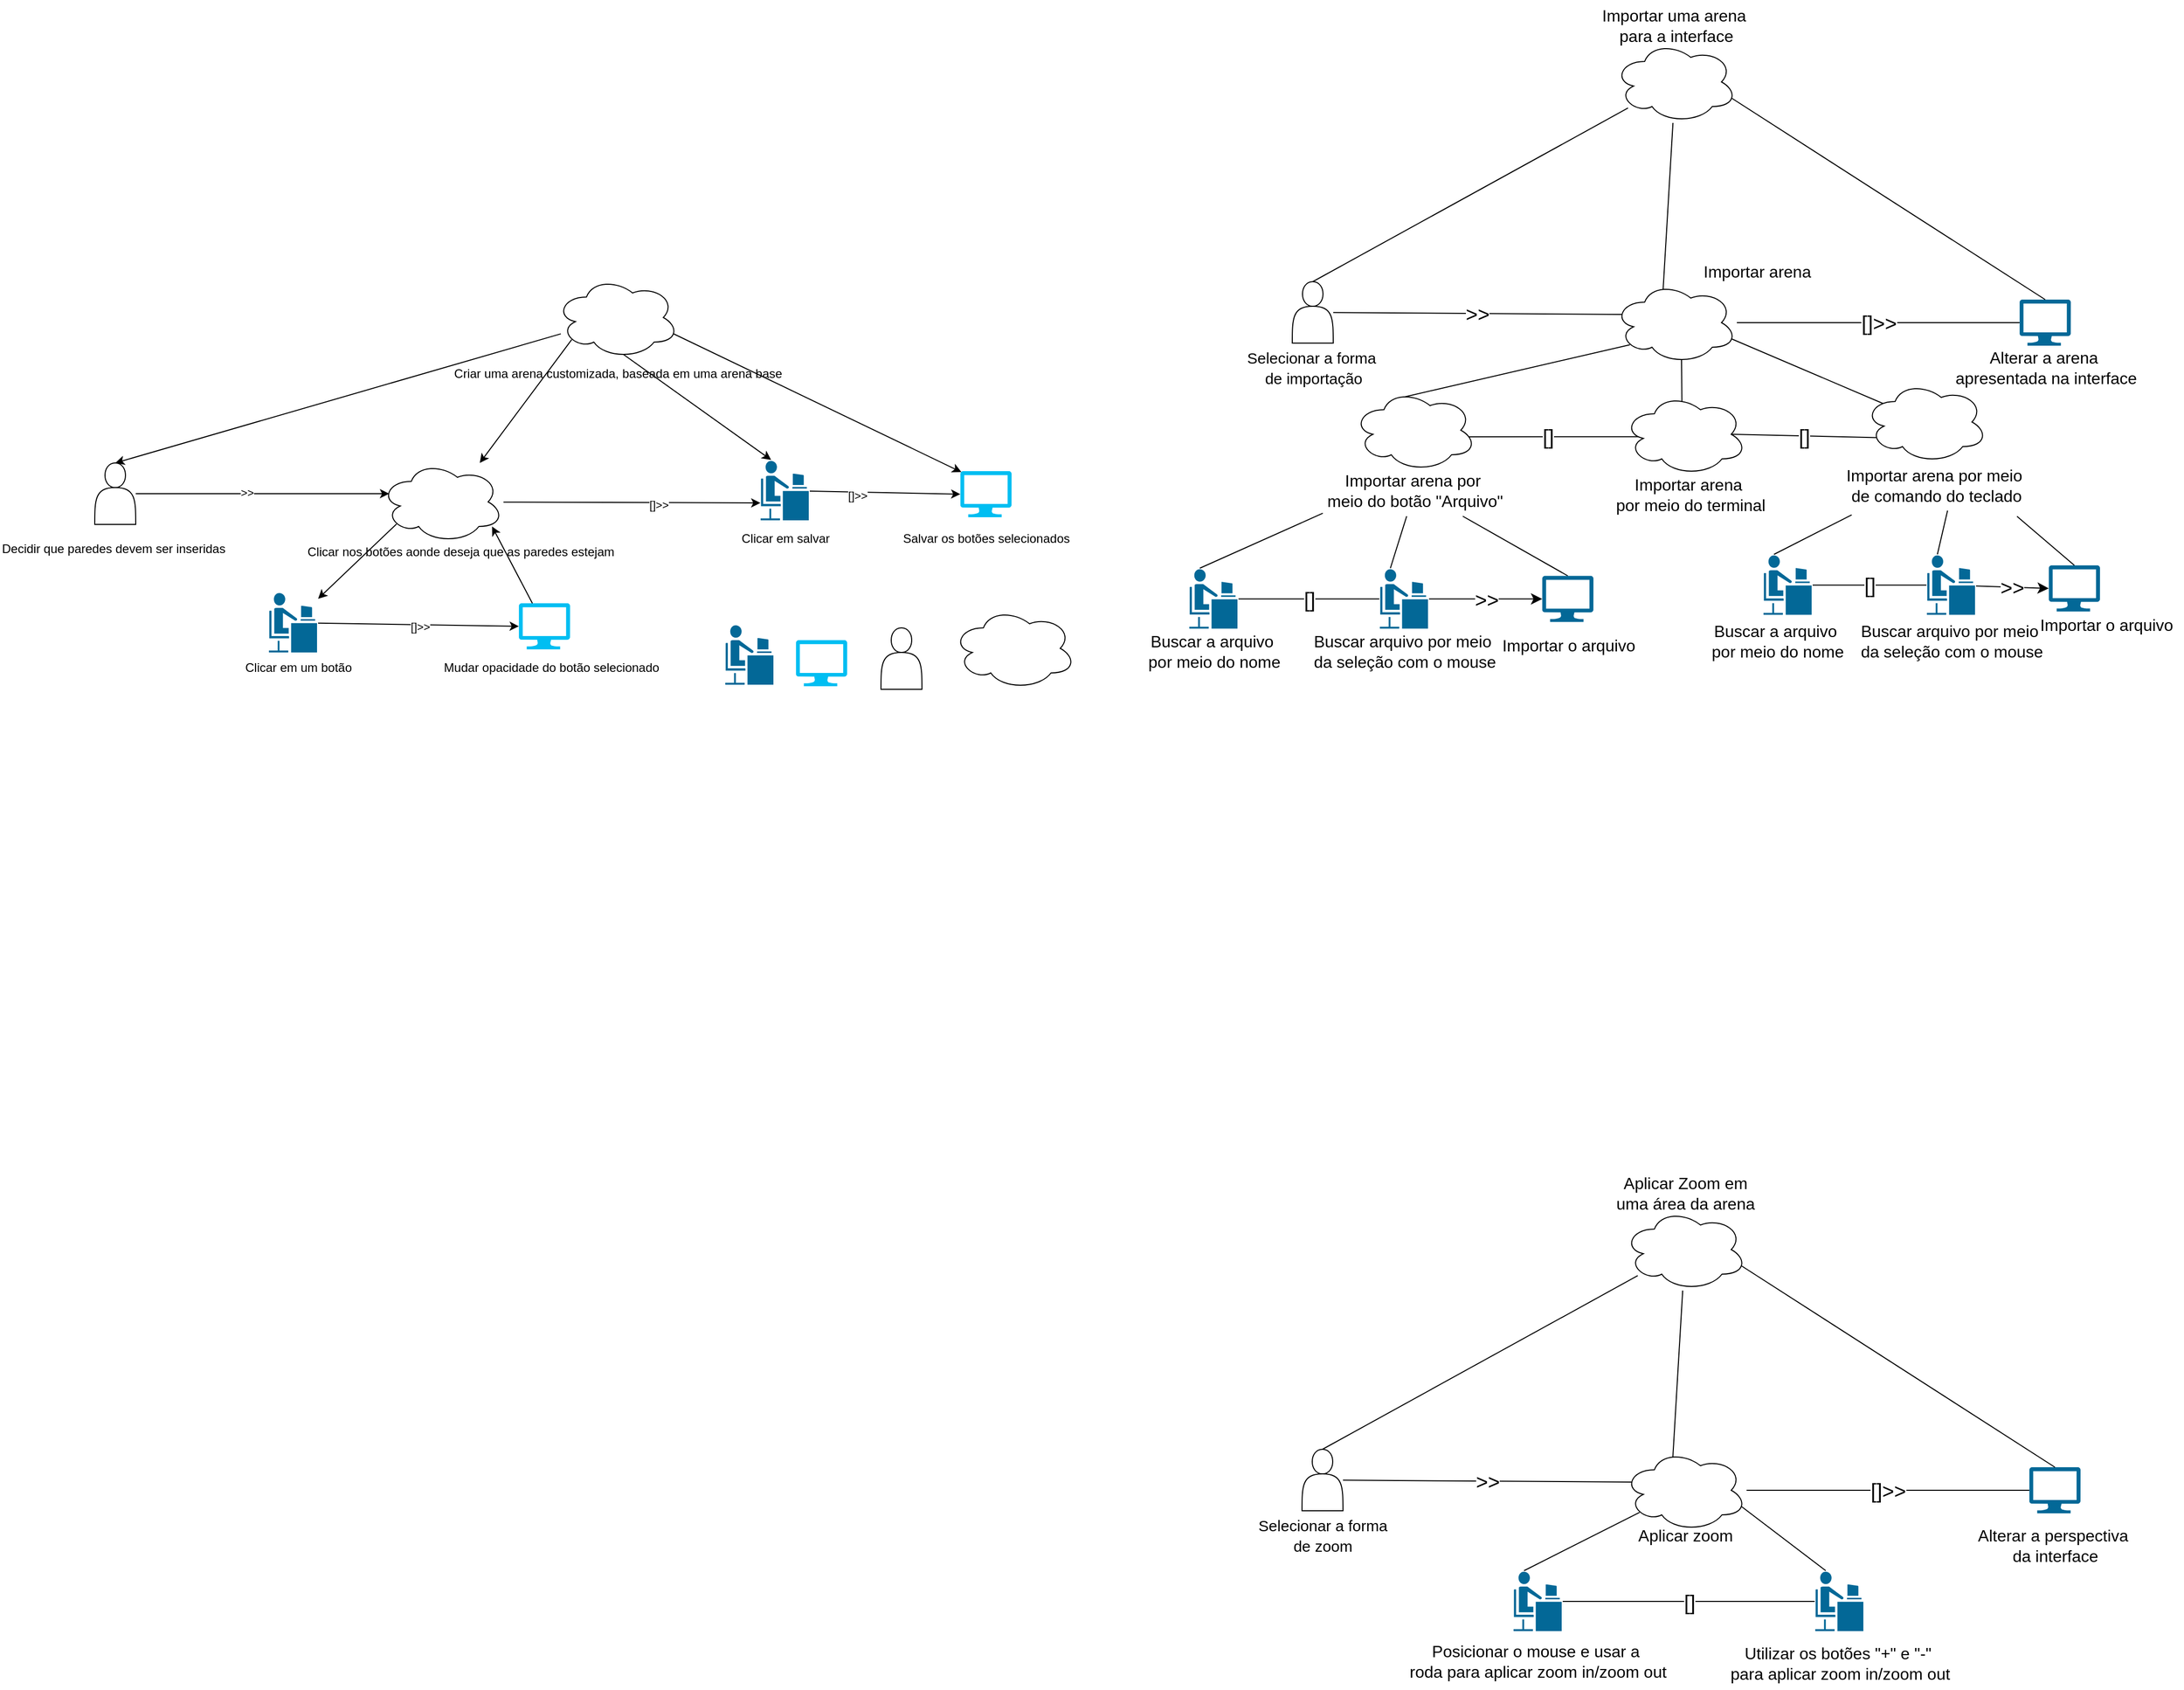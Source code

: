 <mxfile version="28.2.5">
  <diagram id="hxTzIv7vpmgUYz71Nf99" name="Página-1">
    <mxGraphModel dx="1412" dy="1537" grid="0" gridSize="10" guides="1" tooltips="1" connect="1" arrows="1" fold="1" page="0" pageScale="1" pageWidth="827" pageHeight="1169" math="0" shadow="0">
      <root>
        <mxCell id="0" />
        <mxCell id="1" parent="0" />
        <mxCell id="KDZxVL8id48o2jDcS9Ab-3" value="" style="shape=actor;whiteSpace=wrap;html=1;" parent="1" vertex="1">
          <mxGeometry x="930" y="83" width="40" height="60" as="geometry" />
        </mxCell>
        <mxCell id="KDZxVL8id48o2jDcS9Ab-5" style="rounded=0;orthogonalLoop=1;jettySize=auto;html=1;entryX=0.5;entryY=0;entryDx=0;entryDy=0;" parent="1" source="KDZxVL8id48o2jDcS9Ab-10" target="KDZxVL8id48o2jDcS9Ab-8" edge="1">
          <mxGeometry relative="1" as="geometry" />
        </mxCell>
        <mxCell id="KDZxVL8id48o2jDcS9Ab-6" style="edgeStyle=orthogonalEdgeStyle;rounded=0;orthogonalLoop=1;jettySize=auto;html=1;entryX=0.07;entryY=0.4;entryDx=0;entryDy=0;entryPerimeter=0;" parent="1" source="KDZxVL8id48o2jDcS9Ab-8" target="KDZxVL8id48o2jDcS9Ab-21" edge="1">
          <mxGeometry relative="1" as="geometry">
            <mxPoint x="491.99" y="-48" as="targetPoint" />
          </mxGeometry>
        </mxCell>
        <mxCell id="KDZxVL8id48o2jDcS9Ab-7" value="&amp;gt;&amp;gt;" style="edgeLabel;html=1;align=center;verticalAlign=middle;resizable=0;points=[];" parent="KDZxVL8id48o2jDcS9Ab-6" vertex="1" connectable="0">
          <mxGeometry x="-0.123" y="1" relative="1" as="geometry">
            <mxPoint as="offset" />
          </mxGeometry>
        </mxCell>
        <mxCell id="KDZxVL8id48o2jDcS9Ab-8" value="" style="shape=actor;whiteSpace=wrap;html=1;" parent="1" vertex="1">
          <mxGeometry x="162.5" y="-78" width="40" height="60" as="geometry" />
        </mxCell>
        <mxCell id="KDZxVL8id48o2jDcS9Ab-9" style="edgeStyle=none;rounded=0;orthogonalLoop=1;jettySize=auto;html=1;exitX=0.13;exitY=0.77;exitDx=0;exitDy=0;exitPerimeter=0;" parent="1" source="KDZxVL8id48o2jDcS9Ab-10" edge="1">
          <mxGeometry relative="1" as="geometry">
            <mxPoint x="538.36" y="-78" as="targetPoint" />
          </mxGeometry>
        </mxCell>
        <mxCell id="KDZxVL8id48o2jDcS9Ab-10" value="" style="ellipse;shape=cloud;whiteSpace=wrap;html=1;" parent="1" vertex="1">
          <mxGeometry x="612.5" y="-260" width="120" height="80" as="geometry" />
        </mxCell>
        <mxCell id="KDZxVL8id48o2jDcS9Ab-11" value="Criar uma arena customizada, baseada em uma arena base" style="text;html=1;align=center;verticalAlign=middle;resizable=0;points=[];autosize=1;strokeColor=none;fillColor=none;" parent="1" vertex="1">
          <mxGeometry x="502.5" y="-180" width="340" height="30" as="geometry" />
        </mxCell>
        <mxCell id="KDZxVL8id48o2jDcS9Ab-12" value="Decidir que paredes devem ser inseridas" style="text;whiteSpace=wrap;" parent="1" vertex="1">
          <mxGeometry x="70" y="-8" width="225" height="40" as="geometry" />
        </mxCell>
        <mxCell id="KDZxVL8id48o2jDcS9Ab-13" value="Salvar os botões selecionados" style="text;whiteSpace=wrap;align=center;" parent="1" vertex="1">
          <mxGeometry x="932.5" y="-18" width="200" height="40" as="geometry" />
        </mxCell>
        <mxCell id="KDZxVL8id48o2jDcS9Ab-14" value="" style="shape=mxgraph.cisco.people.androgenous_person;html=1;pointerEvents=1;dashed=0;fillColor=#036897;strokeColor=#ffffff;strokeWidth=2;verticalLabelPosition=bottom;verticalAlign=top;align=center;outlineConnect=0;" parent="1" vertex="1">
          <mxGeometry x="811.5" y="-81" width="49" height="60" as="geometry" />
        </mxCell>
        <mxCell id="KDZxVL8id48o2jDcS9Ab-15" value="Clicar nos botões aonde deseja que as paredes estejam" style="text;whiteSpace=wrap;align=center;" parent="1" vertex="1">
          <mxGeometry x="354.5" y="-5" width="330" height="40" as="geometry" />
        </mxCell>
        <mxCell id="KDZxVL8id48o2jDcS9Ab-16" value="Clicar em salvar" style="text;whiteSpace=wrap;align=center;" parent="1" vertex="1">
          <mxGeometry x="777" y="-18" width="120" height="40" as="geometry" />
        </mxCell>
        <mxCell id="KDZxVL8id48o2jDcS9Ab-17" value="" style="verticalLabelPosition=bottom;html=1;verticalAlign=top;align=center;strokeColor=none;fillColor=#00BEF2;shape=mxgraph.azure.computer;pointerEvents=1;" parent="1" vertex="1">
          <mxGeometry x="1007.5" y="-70" width="50" height="45" as="geometry" />
        </mxCell>
        <mxCell id="KDZxVL8id48o2jDcS9Ab-18" style="edgeStyle=none;rounded=0;orthogonalLoop=1;jettySize=auto;html=1;exitX=0.55;exitY=0.95;exitDx=0;exitDy=0;exitPerimeter=0;entryX=0.23;entryY=0;entryDx=0;entryDy=0;entryPerimeter=0;" parent="1" source="KDZxVL8id48o2jDcS9Ab-10" target="KDZxVL8id48o2jDcS9Ab-14" edge="1">
          <mxGeometry relative="1" as="geometry" />
        </mxCell>
        <mxCell id="KDZxVL8id48o2jDcS9Ab-19" style="edgeStyle=none;rounded=0;orthogonalLoop=1;jettySize=auto;html=1;exitX=0.96;exitY=0.7;exitDx=0;exitDy=0;exitPerimeter=0;entryX=0.02;entryY=0.02;entryDx=0;entryDy=0;entryPerimeter=0;" parent="1" source="KDZxVL8id48o2jDcS9Ab-10" target="KDZxVL8id48o2jDcS9Ab-17" edge="1">
          <mxGeometry relative="1" as="geometry" />
        </mxCell>
        <mxCell id="KDZxVL8id48o2jDcS9Ab-20" style="edgeStyle=none;html=1;exitX=0.13;exitY=0.77;exitDx=0;exitDy=0;exitPerimeter=0;" parent="1" source="KDZxVL8id48o2jDcS9Ab-21" target="KDZxVL8id48o2jDcS9Ab-22" edge="1">
          <mxGeometry relative="1" as="geometry" />
        </mxCell>
        <mxCell id="KDZxVL8id48o2jDcS9Ab-21" value="" style="ellipse;shape=cloud;whiteSpace=wrap;html=1;" parent="1" vertex="1">
          <mxGeometry x="441.5" y="-80" width="120" height="80" as="geometry" />
        </mxCell>
        <mxCell id="KDZxVL8id48o2jDcS9Ab-22" value="" style="shape=mxgraph.cisco.people.androgenous_person;html=1;pointerEvents=1;dashed=0;fillColor=#036897;strokeColor=#ffffff;strokeWidth=2;verticalLabelPosition=bottom;verticalAlign=top;align=center;outlineConnect=0;" parent="1" vertex="1">
          <mxGeometry x="331.5" y="48" width="49" height="60" as="geometry" />
        </mxCell>
        <mxCell id="KDZxVL8id48o2jDcS9Ab-23" value="" style="verticalLabelPosition=bottom;html=1;verticalAlign=top;align=center;strokeColor=none;fillColor=#00BEF2;shape=mxgraph.azure.computer;pointerEvents=1;" parent="1" vertex="1">
          <mxGeometry x="576.5" y="59" width="50" height="45" as="geometry" />
        </mxCell>
        <mxCell id="KDZxVL8id48o2jDcS9Ab-24" style="edgeStyle=none;html=1;entryX=0.907;entryY=0.8;entryDx=0;entryDy=0;entryPerimeter=0;" parent="1" source="KDZxVL8id48o2jDcS9Ab-23" target="KDZxVL8id48o2jDcS9Ab-21" edge="1">
          <mxGeometry relative="1" as="geometry" />
        </mxCell>
        <mxCell id="KDZxVL8id48o2jDcS9Ab-25" style="edgeStyle=none;html=1;entryX=0;entryY=0.5;entryDx=0;entryDy=0;entryPerimeter=0;" parent="1" source="KDZxVL8id48o2jDcS9Ab-22" target="KDZxVL8id48o2jDcS9Ab-23" edge="1">
          <mxGeometry relative="1" as="geometry" />
        </mxCell>
        <mxCell id="KDZxVL8id48o2jDcS9Ab-26" value="[]&amp;gt;&amp;gt;" style="edgeLabel;html=1;align=center;verticalAlign=middle;resizable=0;points=[];" parent="KDZxVL8id48o2jDcS9Ab-25" vertex="1" connectable="0">
          <mxGeometry x="0.009" y="-2" relative="1" as="geometry">
            <mxPoint as="offset" />
          </mxGeometry>
        </mxCell>
        <mxCell id="KDZxVL8id48o2jDcS9Ab-27" value="Clicar em um botão" style="text;html=1;align=center;verticalAlign=middle;resizable=0;points=[];autosize=1;strokeColor=none;fillColor=none;" parent="1" vertex="1">
          <mxGeometry x="299.5" y="109" width="122" height="26" as="geometry" />
        </mxCell>
        <mxCell id="KDZxVL8id48o2jDcS9Ab-28" value="Mudar opacidade do botão selecionado" style="text;html=1;align=center;verticalAlign=middle;resizable=0;points=[];autosize=1;strokeColor=none;fillColor=none;" parent="1" vertex="1">
          <mxGeometry x="493.5" y="109" width="228" height="26" as="geometry" />
        </mxCell>
        <mxCell id="KDZxVL8id48o2jDcS9Ab-29" style="edgeStyle=none;html=1;entryX=0.016;entryY=0.7;entryDx=0;entryDy=0;entryPerimeter=0;" parent="1" source="KDZxVL8id48o2jDcS9Ab-21" target="KDZxVL8id48o2jDcS9Ab-14" edge="1">
          <mxGeometry relative="1" as="geometry" />
        </mxCell>
        <mxCell id="KDZxVL8id48o2jDcS9Ab-30" value="[]&amp;gt;&amp;gt;" style="edgeLabel;html=1;align=center;verticalAlign=middle;resizable=0;points=[];" parent="KDZxVL8id48o2jDcS9Ab-29" vertex="1" connectable="0">
          <mxGeometry x="0.203" y="-2" relative="1" as="geometry">
            <mxPoint as="offset" />
          </mxGeometry>
        </mxCell>
        <mxCell id="KDZxVL8id48o2jDcS9Ab-31" style="edgeStyle=none;html=1;entryX=0;entryY=0.5;entryDx=0;entryDy=0;entryPerimeter=0;" parent="1" source="KDZxVL8id48o2jDcS9Ab-14" target="KDZxVL8id48o2jDcS9Ab-17" edge="1">
          <mxGeometry relative="1" as="geometry" />
        </mxCell>
        <mxCell id="KDZxVL8id48o2jDcS9Ab-32" value="[]&amp;gt;&amp;gt;" style="edgeLabel;html=1;align=center;verticalAlign=middle;resizable=0;points=[];" parent="KDZxVL8id48o2jDcS9Ab-31" vertex="1" connectable="0">
          <mxGeometry x="-0.376" y="-3" relative="1" as="geometry">
            <mxPoint as="offset" />
          </mxGeometry>
        </mxCell>
        <mxCell id="KDZxVL8id48o2jDcS9Ab-67" value="" style="shape=mxgraph.cisco.people.androgenous_person;html=1;pointerEvents=1;dashed=0;fillColor=light-dark(#036897,#0000CC);strokeColor=#ffffff;strokeWidth=2;verticalLabelPosition=bottom;verticalAlign=top;align=center;outlineConnect=0;" parent="1" vertex="1">
          <mxGeometry x="777" y="79.5" width="49" height="60" as="geometry" />
        </mxCell>
        <mxCell id="KDZxVL8id48o2jDcS9Ab-68" value="" style="verticalLabelPosition=bottom;html=1;verticalAlign=top;align=center;strokeColor=none;fillColor=light-dark(#00BEF2,#3333FF);shape=mxgraph.azure.computer;pointerEvents=1;" parent="1" vertex="1">
          <mxGeometry x="847" y="95" width="50" height="45" as="geometry" />
        </mxCell>
        <mxCell id="KDZxVL8id48o2jDcS9Ab-71" style="rounded=0;orthogonalLoop=1;jettySize=auto;html=1;entryX=0.5;entryY=0;entryDx=0;entryDy=0;fontSize=12;startSize=8;endSize=8;endArrow=none;endFill=0;" parent="1" source="KDZxVL8id48o2jDcS9Ab-72" target="KDZxVL8id48o2jDcS9Ab-74" edge="1">
          <mxGeometry relative="1" as="geometry" />
        </mxCell>
        <mxCell id="KDZxVL8id48o2jDcS9Ab-72" value="" style="ellipse;shape=cloud;whiteSpace=wrap;html=1;" parent="1" vertex="1">
          <mxGeometry x="1655" y="650" width="120" height="80" as="geometry" />
        </mxCell>
        <mxCell id="KDZxVL8id48o2jDcS9Ab-73" value="Aplicar Zoom em&lt;div&gt;uma área da arena&lt;/div&gt;" style="text;html=1;align=center;verticalAlign=middle;resizable=0;points=[];autosize=1;strokeColor=none;fillColor=none;fontSize=16;" parent="1" vertex="1">
          <mxGeometry x="1635" y="610" width="160" height="50" as="geometry" />
        </mxCell>
        <mxCell id="KDZxVL8id48o2jDcS9Ab-74" value="" style="shape=actor;whiteSpace=wrap;html=1;" parent="1" vertex="1">
          <mxGeometry x="1341" y="885" width="40" height="60" as="geometry" />
        </mxCell>
        <mxCell id="KDZxVL8id48o2jDcS9Ab-75" value="&lt;font style=&quot;font-size: 15px;&quot;&gt;Selecionar a forma&lt;/font&gt;&lt;div&gt;&lt;font style=&quot;font-size: 15px;&quot;&gt;de zoom&lt;/font&gt;&lt;/div&gt;" style="text;html=1;align=center;verticalAlign=middle;resizable=0;points=[];autosize=1;strokeColor=none;fillColor=none;fontSize=16;" parent="1" vertex="1">
          <mxGeometry x="1286" y="944" width="150" height="50" as="geometry" />
        </mxCell>
        <mxCell id="KDZxVL8id48o2jDcS9Ab-76" value="" style="shape=mxgraph.cisco.people.androgenous_person;html=1;pointerEvents=1;dashed=0;fillColor=light-dark(#036897,#5CB3DC);strokeColor=#ffffff;strokeWidth=2;verticalLabelPosition=bottom;verticalAlign=top;align=center;outlineConnect=0;" parent="1" vertex="1">
          <mxGeometry x="1546.5" y="1003.5" width="49" height="60" as="geometry" />
        </mxCell>
        <mxCell id="KDZxVL8id48o2jDcS9Ab-77" value="" style="ellipse;shape=cloud;whiteSpace=wrap;html=1;" parent="1" vertex="1">
          <mxGeometry x="1655" y="885" width="120" height="80" as="geometry" />
        </mxCell>
        <mxCell id="KDZxVL8id48o2jDcS9Ab-84" value="Posicionar o mouse e usar a&amp;nbsp;&lt;div&gt;roda para aplicar zoom in/zoom out&lt;/div&gt;" style="text;html=1;align=center;verticalAlign=middle;resizable=0;points=[];autosize=1;strokeColor=none;fillColor=none;fontSize=16;" parent="1" vertex="1">
          <mxGeometry x="1436" y="1066.5" width="270" height="50" as="geometry" />
        </mxCell>
        <mxCell id="KDZxVL8id48o2jDcS9Ab-85" value="" style="shape=mxgraph.cisco.people.androgenous_person;html=1;pointerEvents=1;dashed=0;fillColor=light-dark(#036897,#5CB3DC);strokeColor=#ffffff;strokeWidth=2;verticalLabelPosition=bottom;verticalAlign=top;align=center;outlineConnect=0;" parent="1" vertex="1">
          <mxGeometry x="1841" y="1003.5" width="49" height="60" as="geometry" />
        </mxCell>
        <mxCell id="KDZxVL8id48o2jDcS9Ab-87" value="Utilizar os botões &quot;+&quot; e &quot;-&quot;&amp;nbsp;&lt;div&gt;para aplicar zoom in/zoom out&lt;/div&gt;" style="text;html=1;align=center;verticalAlign=middle;resizable=0;points=[];autosize=1;strokeColor=none;fillColor=none;fontSize=16;" parent="1" vertex="1">
          <mxGeometry x="1745.5" y="1069" width="240" height="50" as="geometry" />
        </mxCell>
        <mxCell id="KDZxVL8id48o2jDcS9Ab-90" value="Alterar a perspectiva&amp;nbsp;&lt;div&gt;da interface&lt;/div&gt;" style="text;html=1;align=center;verticalAlign=middle;resizable=0;points=[];autosize=1;strokeColor=none;fillColor=none;fontSize=16;" parent="1" vertex="1">
          <mxGeometry x="1991" y="953.5" width="170" height="50" as="geometry" />
        </mxCell>
        <mxCell id="KDZxVL8id48o2jDcS9Ab-93" value="" style="verticalLabelPosition=bottom;html=1;verticalAlign=top;align=center;strokeColor=none;fillColor=light-dark(#036897,#5CB3DC);shape=mxgraph.azure.computer;pointerEvents=1;" parent="1" vertex="1">
          <mxGeometry x="2051" y="902.5" width="50" height="45" as="geometry" />
        </mxCell>
        <mxCell id="KDZxVL8id48o2jDcS9Ab-96" value="Aplicar zoom" style="text;html=1;align=center;verticalAlign=middle;resizable=0;points=[];autosize=1;strokeColor=none;fillColor=none;fontSize=16;" parent="1" vertex="1">
          <mxGeometry x="1655" y="954" width="120" height="30" as="geometry" />
        </mxCell>
        <mxCell id="KDZxVL8id48o2jDcS9Ab-97" value="&lt;font style=&quot;font-size: 20px;&quot;&gt;&amp;gt;&amp;gt;&lt;/font&gt;" style="edgeStyle=none;curved=1;rounded=0;orthogonalLoop=1;jettySize=auto;html=1;entryX=0.07;entryY=0.4;entryDx=0;entryDy=0;entryPerimeter=0;fontSize=12;startSize=8;endSize=8;endArrow=none;endFill=0;" parent="1" source="KDZxVL8id48o2jDcS9Ab-74" target="KDZxVL8id48o2jDcS9Ab-77" edge="1">
          <mxGeometry relative="1" as="geometry" />
        </mxCell>
        <mxCell id="KDZxVL8id48o2jDcS9Ab-98" style="edgeStyle=none;curved=1;rounded=0;orthogonalLoop=1;jettySize=auto;html=1;exitX=0.13;exitY=0.77;exitDx=0;exitDy=0;exitPerimeter=0;entryX=0.23;entryY=0;entryDx=0;entryDy=0;entryPerimeter=0;fontSize=12;startSize=8;endSize=8;endArrow=none;endFill=0;" parent="1" source="KDZxVL8id48o2jDcS9Ab-77" target="KDZxVL8id48o2jDcS9Ab-76" edge="1">
          <mxGeometry relative="1" as="geometry" />
        </mxCell>
        <mxCell id="KDZxVL8id48o2jDcS9Ab-99" style="edgeStyle=none;curved=1;rounded=0;orthogonalLoop=1;jettySize=auto;html=1;exitX=0.96;exitY=0.7;exitDx=0;exitDy=0;exitPerimeter=0;entryX=0.23;entryY=0;entryDx=0;entryDy=0;entryPerimeter=0;fontSize=12;startSize=8;endSize=8;endArrow=none;endFill=0;" parent="1" source="KDZxVL8id48o2jDcS9Ab-77" target="KDZxVL8id48o2jDcS9Ab-85" edge="1">
          <mxGeometry relative="1" as="geometry" />
        </mxCell>
        <mxCell id="KDZxVL8id48o2jDcS9Ab-100" value="&lt;font style=&quot;font-size: 20px;&quot;&gt;[]&lt;/font&gt;" style="edgeStyle=none;curved=1;rounded=0;orthogonalLoop=1;jettySize=auto;html=1;entryX=0.01;entryY=0.5;entryDx=0;entryDy=0;entryPerimeter=0;fontSize=12;startSize=8;endSize=8;endArrow=none;endFill=0;" parent="1" source="KDZxVL8id48o2jDcS9Ab-76" target="KDZxVL8id48o2jDcS9Ab-85" edge="1">
          <mxGeometry relative="1" as="geometry" />
        </mxCell>
        <mxCell id="KDZxVL8id48o2jDcS9Ab-101" style="edgeStyle=none;curved=1;rounded=0;orthogonalLoop=1;jettySize=auto;html=1;entryX=0.4;entryY=0.1;entryDx=0;entryDy=0;entryPerimeter=0;fontSize=12;startSize=8;endSize=8;endArrow=none;endFill=0;" parent="1" source="KDZxVL8id48o2jDcS9Ab-72" target="KDZxVL8id48o2jDcS9Ab-77" edge="1">
          <mxGeometry relative="1" as="geometry" />
        </mxCell>
        <mxCell id="KDZxVL8id48o2jDcS9Ab-102" value="&lt;font style=&quot;font-size: 20px;&quot;&gt;[]&amp;gt;&amp;gt;&lt;/font&gt;" style="edgeStyle=none;curved=1;rounded=0;orthogonalLoop=1;jettySize=auto;html=1;entryX=0;entryY=0.5;entryDx=0;entryDy=0;entryPerimeter=0;fontSize=12;startSize=8;endSize=8;endArrow=none;endFill=0;" parent="1" source="KDZxVL8id48o2jDcS9Ab-77" target="KDZxVL8id48o2jDcS9Ab-93" edge="1">
          <mxGeometry relative="1" as="geometry" />
        </mxCell>
        <mxCell id="KDZxVL8id48o2jDcS9Ab-103" style="edgeStyle=none;curved=1;rounded=0;orthogonalLoop=1;jettySize=auto;html=1;exitX=0.96;exitY=0.7;exitDx=0;exitDy=0;exitPerimeter=0;entryX=0.5;entryY=0;entryDx=0;entryDy=0;entryPerimeter=0;fontSize=12;startSize=8;endSize=8;endArrow=none;endFill=0;" parent="1" source="KDZxVL8id48o2jDcS9Ab-72" target="KDZxVL8id48o2jDcS9Ab-93" edge="1">
          <mxGeometry relative="1" as="geometry" />
        </mxCell>
        <mxCell id="KDZxVL8id48o2jDcS9Ab-105" style="rounded=0;orthogonalLoop=1;jettySize=auto;html=1;entryX=0.5;entryY=0;entryDx=0;entryDy=0;fontSize=12;startSize=8;endSize=8;endArrow=none;endFill=0;" parent="1" source="KDZxVL8id48o2jDcS9Ab-106" target="KDZxVL8id48o2jDcS9Ab-108" edge="1">
          <mxGeometry relative="1" as="geometry" />
        </mxCell>
        <mxCell id="KDZxVL8id48o2jDcS9Ab-106" value="" style="ellipse;shape=cloud;whiteSpace=wrap;html=1;" parent="1" vertex="1">
          <mxGeometry x="1645.5" y="-490" width="120" height="80" as="geometry" />
        </mxCell>
        <mxCell id="KDZxVL8id48o2jDcS9Ab-107" value="Importar uma arena&amp;nbsp;&lt;div&gt;para a interface&lt;/div&gt;" style="text;html=1;align=center;verticalAlign=middle;resizable=0;points=[];autosize=1;strokeColor=none;fillColor=none;fontSize=16;" parent="1" vertex="1">
          <mxGeometry x="1620.5" y="-530" width="170" height="50" as="geometry" />
        </mxCell>
        <mxCell id="KDZxVL8id48o2jDcS9Ab-108" value="" style="shape=actor;whiteSpace=wrap;html=1;" parent="1" vertex="1">
          <mxGeometry x="1331.5" y="-255" width="40" height="60" as="geometry" />
        </mxCell>
        <mxCell id="KDZxVL8id48o2jDcS9Ab-109" value="&lt;span style=&quot;font-size: 15px;&quot;&gt;Selecionar a forma&amp;nbsp;&lt;/span&gt;&lt;div&gt;&lt;span style=&quot;font-size: 15px;&quot;&gt;de importação&lt;/span&gt;&lt;/div&gt;" style="text;html=1;align=center;verticalAlign=middle;resizable=0;points=[];autosize=1;strokeColor=none;fillColor=none;fontSize=16;" parent="1" vertex="1">
          <mxGeometry x="1276.5" y="-196" width="150" height="50" as="geometry" />
        </mxCell>
        <mxCell id="KDZxVL8id48o2jDcS9Ab-111" value="" style="ellipse;shape=cloud;whiteSpace=wrap;html=1;" parent="1" vertex="1">
          <mxGeometry x="1645.5" y="-255" width="120" height="80" as="geometry" />
        </mxCell>
        <mxCell id="KDZxVL8id48o2jDcS9Ab-112" value="Importar arena por&amp;nbsp;&lt;div&gt;meio do botão &quot;Arquivo&quot;&lt;/div&gt;" style="text;html=1;align=center;verticalAlign=middle;resizable=0;points=[];autosize=1;strokeColor=none;fillColor=none;fontSize=16;" parent="1" vertex="1">
          <mxGeometry x="1356" y="-76" width="190" height="50" as="geometry" />
        </mxCell>
        <mxCell id="KDZxVL8id48o2jDcS9Ab-114" value="Importar arena por meio&amp;nbsp;&lt;div&gt;de comando do teclado&lt;/div&gt;" style="text;html=1;align=center;verticalAlign=middle;resizable=0;points=[];autosize=1;strokeColor=none;fillColor=none;fontSize=16;" parent="1" vertex="1">
          <mxGeometry x="1860" y="-81" width="200" height="50" as="geometry" />
        </mxCell>
        <mxCell id="KDZxVL8id48o2jDcS9Ab-115" value="Alterar a arena&amp;nbsp;&lt;div&gt;apresentada na interface&lt;/div&gt;" style="text;html=1;align=center;verticalAlign=middle;resizable=0;points=[];autosize=1;strokeColor=none;fillColor=none;fontSize=16;" parent="1" vertex="1">
          <mxGeometry x="1966.5" y="-196" width="200" height="50" as="geometry" />
        </mxCell>
        <mxCell id="KDZxVL8id48o2jDcS9Ab-116" value="" style="verticalLabelPosition=bottom;html=1;verticalAlign=top;align=center;strokeColor=none;fillColor=light-dark(#036897,#5CB3DC);shape=mxgraph.azure.computer;pointerEvents=1;" parent="1" vertex="1">
          <mxGeometry x="2041.5" y="-237.5" width="50" height="45" as="geometry" />
        </mxCell>
        <mxCell id="KDZxVL8id48o2jDcS9Ab-117" value="Importar arena" style="text;html=1;align=center;verticalAlign=middle;resizable=0;points=[];autosize=1;strokeColor=none;fillColor=none;fontSize=16;" parent="1" vertex="1">
          <mxGeometry x="1720" y="-280" width="130" height="30" as="geometry" />
        </mxCell>
        <mxCell id="KDZxVL8id48o2jDcS9Ab-118" value="&lt;font style=&quot;font-size: 20px;&quot;&gt;&amp;gt;&amp;gt;&lt;/font&gt;" style="edgeStyle=none;curved=1;rounded=0;orthogonalLoop=1;jettySize=auto;html=1;entryX=0.07;entryY=0.4;entryDx=0;entryDy=0;entryPerimeter=0;fontSize=12;startSize=8;endSize=8;endArrow=none;endFill=0;" parent="1" source="KDZxVL8id48o2jDcS9Ab-108" target="KDZxVL8id48o2jDcS9Ab-111" edge="1">
          <mxGeometry relative="1" as="geometry" />
        </mxCell>
        <mxCell id="KDZxVL8id48o2jDcS9Ab-119" style="edgeStyle=none;curved=1;rounded=0;orthogonalLoop=1;jettySize=auto;html=1;exitX=0.13;exitY=0.77;exitDx=0;exitDy=0;exitPerimeter=0;entryX=0.4;entryY=0.1;entryDx=0;entryDy=0;entryPerimeter=0;fontSize=12;startSize=8;endSize=8;endArrow=none;endFill=0;" parent="1" source="KDZxVL8id48o2jDcS9Ab-111" target="KDZxVL8id48o2jDcS9Ab-130" edge="1">
          <mxGeometry relative="1" as="geometry">
            <mxPoint x="1437.77" y="-133.5" as="targetPoint" />
          </mxGeometry>
        </mxCell>
        <mxCell id="KDZxVL8id48o2jDcS9Ab-121" value="&lt;font style=&quot;font-size: 20px;&quot;&gt;[]&lt;/font&gt;" style="edgeStyle=none;curved=1;rounded=0;orthogonalLoop=1;jettySize=auto;html=1;fontSize=12;startSize=8;endSize=8;endArrow=none;endFill=0;exitX=0.742;exitY=0.581;exitDx=0;exitDy=0;exitPerimeter=0;entryX=0.229;entryY=0.53;entryDx=0;entryDy=0;entryPerimeter=0;" parent="1" source="KDZxVL8id48o2jDcS9Ab-130" target="KDZxVL8id48o2jDcS9Ab-132" edge="1">
          <mxGeometry relative="1" as="geometry">
            <mxPoint x="1475.5" y="-103.5" as="sourcePoint" />
            <mxPoint x="1690" y="-103" as="targetPoint" />
          </mxGeometry>
        </mxCell>
        <mxCell id="KDZxVL8id48o2jDcS9Ab-122" style="edgeStyle=none;curved=1;rounded=0;orthogonalLoop=1;jettySize=auto;html=1;entryX=0.4;entryY=0.1;entryDx=0;entryDy=0;entryPerimeter=0;fontSize=12;startSize=8;endSize=8;endArrow=none;endFill=0;" parent="1" source="KDZxVL8id48o2jDcS9Ab-106" target="KDZxVL8id48o2jDcS9Ab-111" edge="1">
          <mxGeometry relative="1" as="geometry" />
        </mxCell>
        <mxCell id="KDZxVL8id48o2jDcS9Ab-123" value="&lt;font style=&quot;font-size: 20px;&quot;&gt;[]&amp;gt;&amp;gt;&lt;/font&gt;" style="edgeStyle=none;curved=1;rounded=0;orthogonalLoop=1;jettySize=auto;html=1;entryX=0;entryY=0.5;entryDx=0;entryDy=0;entryPerimeter=0;fontSize=12;startSize=8;endSize=8;endArrow=none;endFill=0;" parent="1" source="KDZxVL8id48o2jDcS9Ab-111" target="KDZxVL8id48o2jDcS9Ab-116" edge="1">
          <mxGeometry relative="1" as="geometry" />
        </mxCell>
        <mxCell id="KDZxVL8id48o2jDcS9Ab-124" style="edgeStyle=none;curved=1;rounded=0;orthogonalLoop=1;jettySize=auto;html=1;exitX=0.96;exitY=0.7;exitDx=0;exitDy=0;exitPerimeter=0;entryX=0.5;entryY=0;entryDx=0;entryDy=0;entryPerimeter=0;fontSize=12;startSize=8;endSize=8;endArrow=none;endFill=0;" parent="1" source="KDZxVL8id48o2jDcS9Ab-106" target="KDZxVL8id48o2jDcS9Ab-116" edge="1">
          <mxGeometry relative="1" as="geometry" />
        </mxCell>
        <mxCell id="KDZxVL8id48o2jDcS9Ab-125" style="edgeStyle=none;curved=1;rounded=0;orthogonalLoop=1;jettySize=auto;html=1;exitX=0.55;exitY=0.95;exitDx=0;exitDy=0;exitPerimeter=0;entryX=0.474;entryY=0.122;entryDx=0;entryDy=0;entryPerimeter=0;fontSize=12;startSize=8;endSize=8;endArrow=none;endFill=0;" parent="1" source="KDZxVL8id48o2jDcS9Ab-111" target="KDZxVL8id48o2jDcS9Ab-132" edge="1">
          <mxGeometry relative="1" as="geometry">
            <mxPoint x="1710.27" y="-133.5" as="targetPoint" />
          </mxGeometry>
        </mxCell>
        <mxCell id="KDZxVL8id48o2jDcS9Ab-127" value="&lt;font style=&quot;font-size: 20px;&quot;&gt;[]&lt;/font&gt;" style="edgeStyle=none;curved=1;rounded=0;orthogonalLoop=1;jettySize=auto;html=1;exitX=0.875;exitY=0.5;exitDx=0;exitDy=0;exitPerimeter=0;entryX=0.104;entryY=0.691;entryDx=0;entryDy=0;entryPerimeter=0;fontSize=12;startSize=8;endSize=8;endArrow=none;endFill=0;" parent="1" source="KDZxVL8id48o2jDcS9Ab-132" target="KDZxVL8id48o2jDcS9Ab-133" edge="1">
          <mxGeometry relative="1" as="geometry">
            <mxPoint x="1748.0" y="-103.5" as="sourcePoint" />
            <mxPoint x="1910.49" y="-103.5" as="targetPoint" />
          </mxGeometry>
        </mxCell>
        <mxCell id="KDZxVL8id48o2jDcS9Ab-128" style="edgeStyle=none;curved=1;rounded=0;orthogonalLoop=1;jettySize=auto;html=1;exitX=0.96;exitY=0.7;exitDx=0;exitDy=0;exitPerimeter=0;entryX=0.165;entryY=0.283;entryDx=0;entryDy=0;entryPerimeter=0;fontSize=12;startSize=8;endSize=8;endArrow=none;endFill=0;" parent="1" source="KDZxVL8id48o2jDcS9Ab-111" target="KDZxVL8id48o2jDcS9Ab-133" edge="1">
          <mxGeometry relative="1" as="geometry">
            <mxPoint x="1921.27" y="-133.5" as="targetPoint" />
          </mxGeometry>
        </mxCell>
        <mxCell id="KDZxVL8id48o2jDcS9Ab-129" value="Importar arena&amp;nbsp;&lt;div&gt;por meio do terminal&lt;/div&gt;" style="text;html=1;align=center;verticalAlign=middle;resizable=0;points=[];autosize=1;strokeColor=none;fillColor=none;fontSize=16;" parent="1" vertex="1">
          <mxGeometry x="1635" y="-72.5" width="170" height="50" as="geometry" />
        </mxCell>
        <mxCell id="KDZxVL8id48o2jDcS9Ab-130" value="" style="ellipse;shape=cloud;whiteSpace=wrap;html=1;" parent="1" vertex="1">
          <mxGeometry x="1391" y="-150" width="120" height="80" as="geometry" />
        </mxCell>
        <mxCell id="KDZxVL8id48o2jDcS9Ab-131" value="" style="ellipse;shape=cloud;whiteSpace=wrap;html=1;" parent="1" vertex="1">
          <mxGeometry x="1000" y="63" width="120" height="80" as="geometry" />
        </mxCell>
        <mxCell id="KDZxVL8id48o2jDcS9Ab-132" value="" style="ellipse;shape=cloud;whiteSpace=wrap;html=1;" parent="1" vertex="1">
          <mxGeometry x="1655" y="-146" width="120" height="80" as="geometry" />
        </mxCell>
        <mxCell id="KDZxVL8id48o2jDcS9Ab-133" value="" style="ellipse;shape=cloud;whiteSpace=wrap;html=1;" parent="1" vertex="1">
          <mxGeometry x="1890" y="-158" width="120" height="80" as="geometry" />
        </mxCell>
        <mxCell id="KDZxVL8id48o2jDcS9Ab-134" value="" style="shape=mxgraph.cisco.people.androgenous_person;html=1;pointerEvents=1;dashed=0;fillColor=light-dark(#036897,#5CB3DC);strokeColor=#ffffff;strokeWidth=2;verticalLabelPosition=bottom;verticalAlign=top;align=center;outlineConnect=0;" parent="1" vertex="1">
          <mxGeometry x="1230" y="24.75" width="49" height="60" as="geometry" />
        </mxCell>
        <mxCell id="KDZxVL8id48o2jDcS9Ab-135" value="" style="shape=mxgraph.cisco.people.androgenous_person;html=1;pointerEvents=1;dashed=0;fillColor=light-dark(#036897,#5CB3DC);strokeColor=#ffffff;strokeWidth=2;verticalLabelPosition=bottom;verticalAlign=top;align=center;outlineConnect=0;" parent="1" vertex="1">
          <mxGeometry x="1416" y="24.75" width="49" height="60" as="geometry" />
        </mxCell>
        <mxCell id="KDZxVL8id48o2jDcS9Ab-137" style="edgeStyle=none;curved=1;rounded=0;orthogonalLoop=1;jettySize=auto;html=1;entryX=0.23;entryY=0;entryDx=0;entryDy=0;entryPerimeter=0;fontSize=12;startSize=8;endSize=8;exitX=0.028;exitY=0.942;exitDx=0;exitDy=0;exitPerimeter=0;endArrow=none;endFill=0;" parent="1" source="KDZxVL8id48o2jDcS9Ab-112" target="KDZxVL8id48o2jDcS9Ab-134" edge="1">
          <mxGeometry relative="1" as="geometry" />
        </mxCell>
        <mxCell id="KDZxVL8id48o2jDcS9Ab-138" style="edgeStyle=none;curved=1;rounded=0;orthogonalLoop=1;jettySize=auto;html=1;entryX=0.23;entryY=0;entryDx=0;entryDy=0;entryPerimeter=0;fontSize=12;startSize=8;endSize=8;endArrow=none;endFill=0;" parent="1" source="KDZxVL8id48o2jDcS9Ab-112" target="KDZxVL8id48o2jDcS9Ab-135" edge="1">
          <mxGeometry relative="1" as="geometry" />
        </mxCell>
        <mxCell id="KDZxVL8id48o2jDcS9Ab-139" style="edgeStyle=none;curved=1;rounded=0;orthogonalLoop=1;jettySize=auto;html=1;exitX=0.747;exitY=1;exitDx=0;exitDy=0;exitPerimeter=0;entryX=0.5;entryY=0;entryDx=0;entryDy=0;entryPerimeter=0;fontSize=12;startSize=8;endSize=8;endArrow=none;endFill=0;" parent="1" source="KDZxVL8id48o2jDcS9Ab-112" target="KDZxVL8id48o2jDcS9Ab-141" edge="1">
          <mxGeometry relative="1" as="geometry">
            <mxPoint x="1585.77" y="19.5" as="targetPoint" />
          </mxGeometry>
        </mxCell>
        <mxCell id="KDZxVL8id48o2jDcS9Ab-140" value="&lt;font style=&quot;font-size: 20px;&quot;&gt;[]&lt;/font&gt;" style="edgeStyle=none;curved=1;rounded=0;orthogonalLoop=1;jettySize=auto;html=1;entryX=0.01;entryY=0.5;entryDx=0;entryDy=0;entryPerimeter=0;fontSize=12;startSize=8;endSize=8;endArrow=none;endFill=0;" parent="1" source="KDZxVL8id48o2jDcS9Ab-134" target="KDZxVL8id48o2jDcS9Ab-135" edge="1">
          <mxGeometry relative="1" as="geometry" />
        </mxCell>
        <mxCell id="KDZxVL8id48o2jDcS9Ab-141" value="" style="verticalLabelPosition=bottom;html=1;verticalAlign=top;align=center;strokeColor=none;fillColor=light-dark(#036897,#5CB3DC);shape=mxgraph.azure.computer;pointerEvents=1;" parent="1" vertex="1">
          <mxGeometry x="1575.5" y="32.25" width="50" height="45" as="geometry" />
        </mxCell>
        <mxCell id="KDZxVL8id48o2jDcS9Ab-142" value="&lt;font style=&quot;font-size: 20px;&quot;&gt;&amp;gt;&amp;gt;&lt;/font&gt;" style="edgeStyle=none;curved=1;rounded=0;orthogonalLoop=1;jettySize=auto;html=1;entryX=0;entryY=0.5;entryDx=0;entryDy=0;entryPerimeter=0;fontSize=12;startSize=8;endSize=8;" parent="1" source="KDZxVL8id48o2jDcS9Ab-135" target="KDZxVL8id48o2jDcS9Ab-141" edge="1">
          <mxGeometry relative="1" as="geometry" />
        </mxCell>
        <mxCell id="KDZxVL8id48o2jDcS9Ab-143" value="Buscar a arquivo&amp;nbsp;&lt;div&gt;por meio do nome&lt;/div&gt;" style="text;html=1;align=center;verticalAlign=middle;resizable=0;points=[];autosize=1;strokeColor=none;fillColor=none;fontSize=16;" parent="1" vertex="1">
          <mxGeometry x="1179.5" y="81.25" width="150" height="50" as="geometry" />
        </mxCell>
        <mxCell id="KDZxVL8id48o2jDcS9Ab-144" value="Buscar arquivo por meio&amp;nbsp;&lt;div&gt;da seleção com o mouse&lt;/div&gt;" style="text;html=1;align=center;verticalAlign=middle;resizable=0;points=[];autosize=1;strokeColor=none;fillColor=none;fontSize=16;" parent="1" vertex="1">
          <mxGeometry x="1340.5" y="81.25" width="200" height="50" as="geometry" />
        </mxCell>
        <mxCell id="KDZxVL8id48o2jDcS9Ab-145" value="Importar o arquivo" style="text;html=1;align=center;verticalAlign=middle;resizable=0;points=[];autosize=1;strokeColor=none;fillColor=none;fontSize=16;" parent="1" vertex="1">
          <mxGeometry x="1525.5" y="84.75" width="150" height="30" as="geometry" />
        </mxCell>
        <mxCell id="KDZxVL8id48o2jDcS9Ab-146" value="" style="shape=mxgraph.cisco.people.androgenous_person;html=1;pointerEvents=1;dashed=0;fillColor=light-dark(#036897,#5CB3DC);strokeColor=#ffffff;strokeWidth=2;verticalLabelPosition=bottom;verticalAlign=top;align=center;outlineConnect=0;" parent="1" vertex="1">
          <mxGeometry x="1790.5" y="11.25" width="49" height="60" as="geometry" />
        </mxCell>
        <mxCell id="KDZxVL8id48o2jDcS9Ab-147" value="" style="shape=mxgraph.cisco.people.androgenous_person;html=1;pointerEvents=1;dashed=0;fillColor=light-dark(#036897,#5CB3DC);strokeColor=#ffffff;strokeWidth=2;verticalLabelPosition=bottom;verticalAlign=top;align=center;outlineConnect=0;" parent="1" vertex="1">
          <mxGeometry x="1950" y="11.25" width="49" height="60" as="geometry" />
        </mxCell>
        <mxCell id="KDZxVL8id48o2jDcS9Ab-148" style="edgeStyle=none;curved=1;rounded=0;orthogonalLoop=1;jettySize=auto;html=1;entryX=0.23;entryY=0;entryDx=0;entryDy=0;entryPerimeter=0;fontSize=12;startSize=8;endSize=8;exitX=0.088;exitY=1.074;exitDx=0;exitDy=0;exitPerimeter=0;endArrow=none;endFill=0;" parent="1" source="KDZxVL8id48o2jDcS9Ab-114" target="KDZxVL8id48o2jDcS9Ab-146" edge="1">
          <mxGeometry relative="1" as="geometry">
            <mxPoint x="1633.6" y="-23.0" as="sourcePoint" />
          </mxGeometry>
        </mxCell>
        <mxCell id="KDZxVL8id48o2jDcS9Ab-149" style="edgeStyle=none;curved=1;rounded=0;orthogonalLoop=1;jettySize=auto;html=1;entryX=0.23;entryY=0;entryDx=0;entryDy=0;entryPerimeter=0;fontSize=12;startSize=8;endSize=8;endArrow=none;endFill=0;exitX=0.556;exitY=0.989;exitDx=0;exitDy=0;exitPerimeter=0;" parent="1" source="KDZxVL8id48o2jDcS9Ab-114" target="KDZxVL8id48o2jDcS9Ab-147" edge="1">
          <mxGeometry relative="1" as="geometry">
            <mxPoint x="1698.6" y="-23.0" as="sourcePoint" />
          </mxGeometry>
        </mxCell>
        <mxCell id="KDZxVL8id48o2jDcS9Ab-150" style="edgeStyle=none;curved=1;rounded=0;orthogonalLoop=1;jettySize=auto;html=1;exitX=0.895;exitY=1.103;exitDx=0;exitDy=0;exitPerimeter=0;entryX=0.5;entryY=0;entryDx=0;entryDy=0;entryPerimeter=0;fontSize=12;startSize=8;endSize=8;endArrow=none;endFill=0;" parent="1" source="KDZxVL8id48o2jDcS9Ab-114" target="KDZxVL8id48o2jDcS9Ab-152" edge="1">
          <mxGeometry relative="1" as="geometry">
            <mxPoint x="1799.6" y="-25" as="sourcePoint" />
            <mxPoint x="1922.77" y="6.25" as="targetPoint" />
          </mxGeometry>
        </mxCell>
        <mxCell id="KDZxVL8id48o2jDcS9Ab-151" value="&lt;font style=&quot;font-size: 20px;&quot;&gt;[]&lt;/font&gt;" style="edgeStyle=none;curved=1;rounded=0;orthogonalLoop=1;jettySize=auto;html=1;entryX=0.01;entryY=0.5;entryDx=0;entryDy=0;entryPerimeter=0;fontSize=12;startSize=8;endSize=8;endArrow=none;endFill=0;" parent="1" source="KDZxVL8id48o2jDcS9Ab-146" target="KDZxVL8id48o2jDcS9Ab-147" edge="1">
          <mxGeometry relative="1" as="geometry" />
        </mxCell>
        <mxCell id="KDZxVL8id48o2jDcS9Ab-152" value="" style="verticalLabelPosition=bottom;html=1;verticalAlign=top;align=center;strokeColor=none;fillColor=light-dark(#036897,#5CB3DC);shape=mxgraph.azure.computer;pointerEvents=1;" parent="1" vertex="1">
          <mxGeometry x="2070" y="22" width="50" height="45" as="geometry" />
        </mxCell>
        <mxCell id="KDZxVL8id48o2jDcS9Ab-153" value="&lt;font style=&quot;font-size: 20px;&quot;&gt;&amp;gt;&amp;gt;&lt;/font&gt;" style="edgeStyle=none;curved=1;rounded=0;orthogonalLoop=1;jettySize=auto;html=1;entryX=0;entryY=0.5;entryDx=0;entryDy=0;entryPerimeter=0;fontSize=12;startSize=8;endSize=8;" parent="1" source="KDZxVL8id48o2jDcS9Ab-147" target="KDZxVL8id48o2jDcS9Ab-152" edge="1">
          <mxGeometry relative="1" as="geometry" />
        </mxCell>
        <mxCell id="KDZxVL8id48o2jDcS9Ab-154" value="Buscar a arquivo&amp;nbsp;&lt;div&gt;por meio do nome&lt;/div&gt;" style="text;html=1;align=center;verticalAlign=middle;resizable=0;points=[];autosize=1;strokeColor=none;fillColor=none;fontSize=16;" parent="1" vertex="1">
          <mxGeometry x="1730" y="71.25" width="150" height="50" as="geometry" />
        </mxCell>
        <mxCell id="KDZxVL8id48o2jDcS9Ab-155" value="Buscar arquivo por meio&amp;nbsp;&lt;div&gt;da seleção com o mouse&lt;/div&gt;" style="text;html=1;align=center;verticalAlign=middle;resizable=0;points=[];autosize=1;strokeColor=none;fillColor=none;fontSize=16;" parent="1" vertex="1">
          <mxGeometry x="1874.5" y="71.25" width="200" height="50" as="geometry" />
        </mxCell>
        <mxCell id="KDZxVL8id48o2jDcS9Ab-156" value="Importar o arquivo" style="text;html=1;align=center;verticalAlign=middle;resizable=0;points=[];autosize=1;strokeColor=none;fillColor=none;fontSize=16;" parent="1" vertex="1">
          <mxGeometry x="2051" y="65" width="150" height="30" as="geometry" />
        </mxCell>
      </root>
    </mxGraphModel>
  </diagram>
</mxfile>
